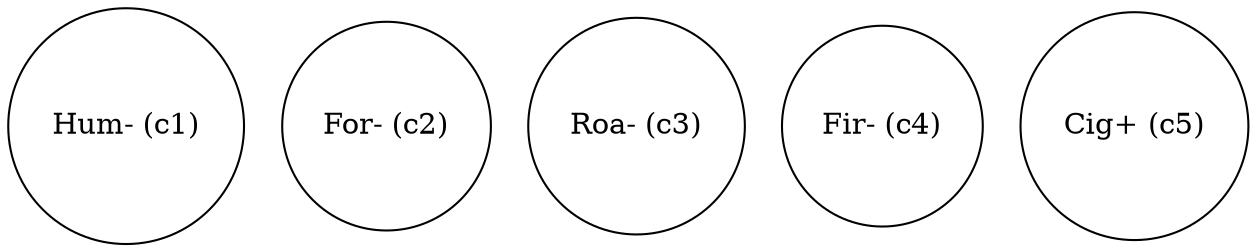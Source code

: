digraph test {
  c1 [label="Hum- (c1)" shape=circle];
  c2 [label="For- (c2)" shape=circle];
  c3 [label="Roa- (c3)" shape=circle];
  c4 [label="Fir- (c4)" shape=circle];
  c5 [label="Cig+ (c5)" shape=circle];
}
